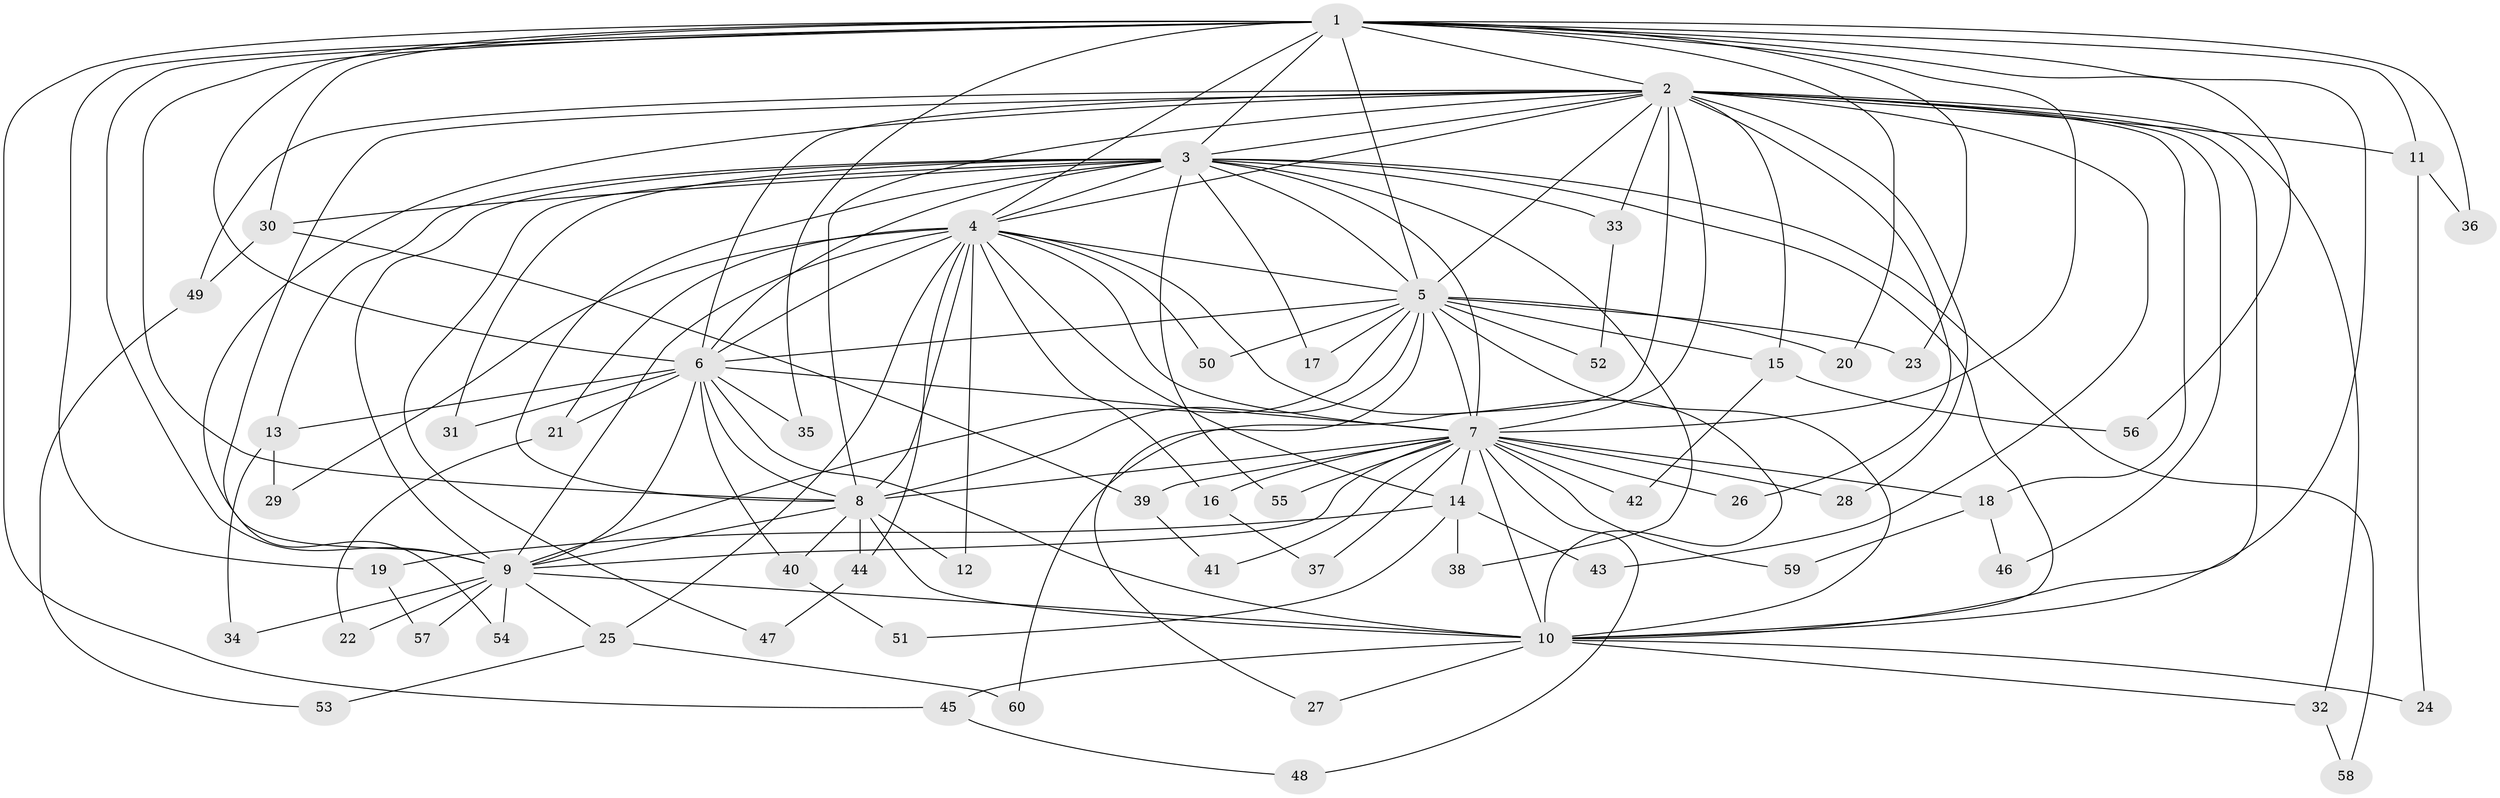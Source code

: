 // Generated by graph-tools (version 1.1) at 2025/13/03/09/25 04:13:54]
// undirected, 60 vertices, 145 edges
graph export_dot {
graph [start="1"]
  node [color=gray90,style=filled];
  1;
  2;
  3;
  4;
  5;
  6;
  7;
  8;
  9;
  10;
  11;
  12;
  13;
  14;
  15;
  16;
  17;
  18;
  19;
  20;
  21;
  22;
  23;
  24;
  25;
  26;
  27;
  28;
  29;
  30;
  31;
  32;
  33;
  34;
  35;
  36;
  37;
  38;
  39;
  40;
  41;
  42;
  43;
  44;
  45;
  46;
  47;
  48;
  49;
  50;
  51;
  52;
  53;
  54;
  55;
  56;
  57;
  58;
  59;
  60;
  1 -- 2;
  1 -- 3;
  1 -- 4;
  1 -- 5;
  1 -- 6;
  1 -- 7;
  1 -- 8;
  1 -- 9;
  1 -- 10;
  1 -- 11;
  1 -- 19;
  1 -- 20;
  1 -- 23;
  1 -- 30;
  1 -- 35;
  1 -- 36;
  1 -- 45;
  1 -- 56;
  2 -- 3;
  2 -- 4;
  2 -- 5;
  2 -- 6;
  2 -- 7;
  2 -- 8;
  2 -- 9;
  2 -- 10;
  2 -- 11;
  2 -- 15;
  2 -- 18;
  2 -- 26;
  2 -- 28;
  2 -- 32;
  2 -- 33;
  2 -- 43;
  2 -- 46;
  2 -- 49;
  2 -- 54;
  2 -- 60;
  3 -- 4;
  3 -- 5;
  3 -- 6;
  3 -- 7;
  3 -- 8;
  3 -- 9;
  3 -- 10;
  3 -- 13;
  3 -- 17;
  3 -- 30;
  3 -- 31;
  3 -- 33;
  3 -- 38;
  3 -- 47;
  3 -- 55;
  3 -- 58;
  4 -- 5;
  4 -- 6;
  4 -- 7;
  4 -- 8;
  4 -- 9;
  4 -- 10;
  4 -- 12;
  4 -- 14;
  4 -- 16;
  4 -- 21;
  4 -- 25;
  4 -- 29;
  4 -- 44;
  4 -- 50;
  5 -- 6;
  5 -- 7;
  5 -- 8;
  5 -- 9;
  5 -- 10;
  5 -- 15;
  5 -- 17;
  5 -- 20;
  5 -- 23;
  5 -- 27;
  5 -- 50;
  5 -- 52;
  6 -- 7;
  6 -- 8;
  6 -- 9;
  6 -- 10;
  6 -- 13;
  6 -- 21;
  6 -- 31;
  6 -- 35;
  6 -- 40;
  7 -- 8;
  7 -- 9;
  7 -- 10;
  7 -- 14;
  7 -- 16;
  7 -- 18;
  7 -- 26;
  7 -- 28;
  7 -- 37;
  7 -- 39;
  7 -- 41;
  7 -- 42;
  7 -- 48;
  7 -- 55;
  7 -- 59;
  8 -- 9;
  8 -- 10;
  8 -- 12;
  8 -- 40;
  8 -- 44;
  9 -- 10;
  9 -- 22;
  9 -- 25;
  9 -- 34;
  9 -- 54;
  9 -- 57;
  10 -- 24;
  10 -- 27;
  10 -- 32;
  10 -- 45;
  11 -- 24;
  11 -- 36;
  13 -- 29;
  13 -- 34;
  14 -- 19;
  14 -- 38;
  14 -- 43;
  14 -- 51;
  15 -- 42;
  15 -- 56;
  16 -- 37;
  18 -- 46;
  18 -- 59;
  19 -- 57;
  21 -- 22;
  25 -- 53;
  25 -- 60;
  30 -- 39;
  30 -- 49;
  32 -- 58;
  33 -- 52;
  39 -- 41;
  40 -- 51;
  44 -- 47;
  45 -- 48;
  49 -- 53;
}
